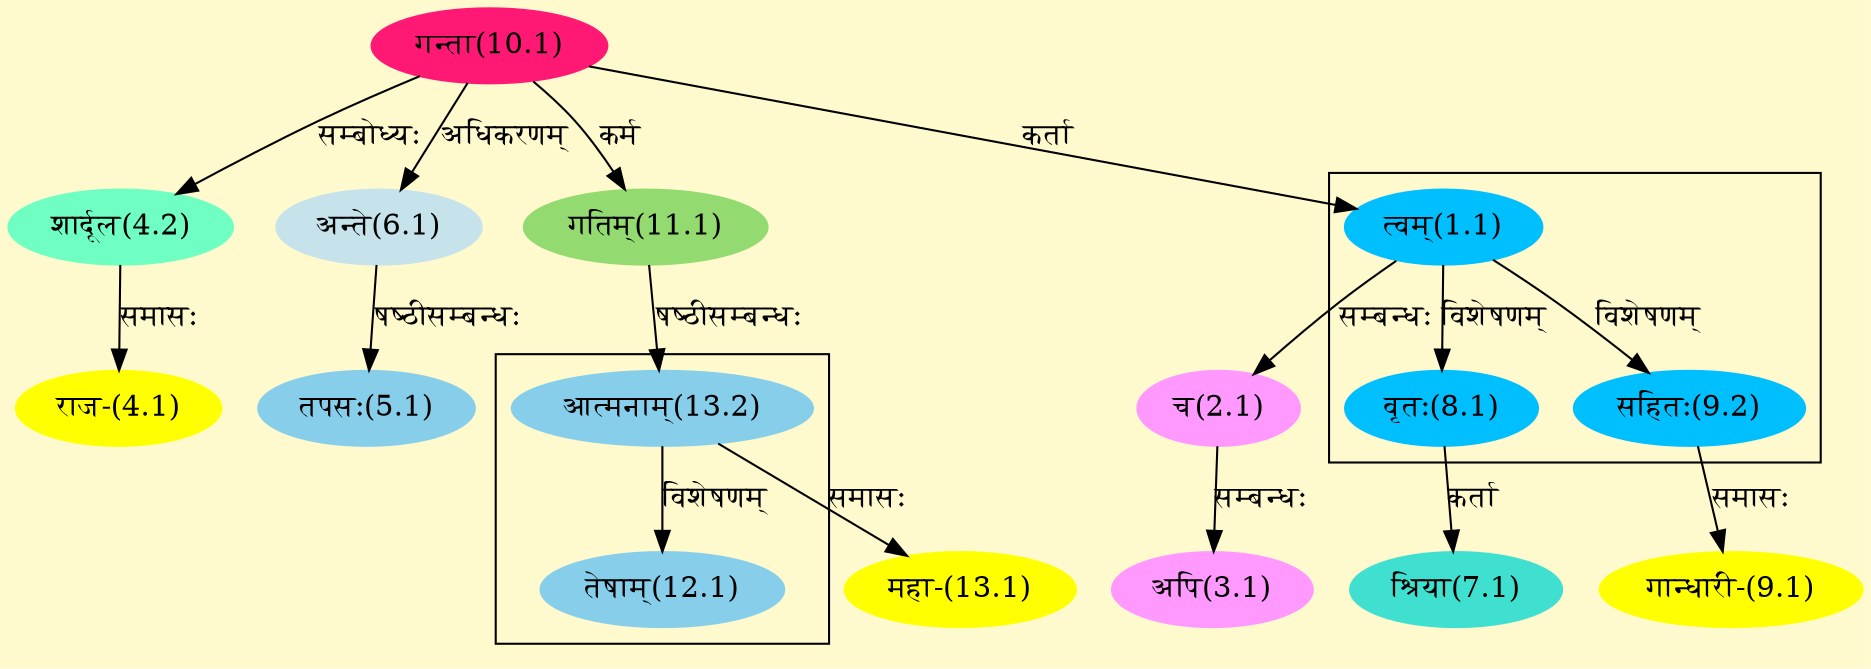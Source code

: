 digraph G{
rankdir=BT;
 compound=true;
 bgcolor="lemonchiffon1";

subgraph cluster_1{
Node8_1 [style=filled, color="#00BFFF" label = "वृतः(8.1)"]
Node1_1 [style=filled, color="#00BFFF" label = "त्वम्(1.1)"]
Node9_2 [style=filled, color="#00BFFF" label = "सहितः(9.2)"]

}

subgraph cluster_2{
Node12_1 [style=filled, color="#87CEEB" label = "तेषाम्(12.1)"]
Node13_2 [style=filled, color="#87CEEB" label = "आत्मनाम्(13.2)"]

}
Node1_1 [style=filled, color="#00BFFF" label = "त्वम्(1.1)"]
Node10_1 [style=filled, color="#FF1975" label = "गन्ता(10.1)"]
Node2_1 [style=filled, color="#FF99FF" label = "च(2.1)"]
Node3_1 [style=filled, color="#FF99FF" label = "अपि(3.1)"]
Node4_1 [style=filled, color="#FFFF00" label = "राज-(4.1)"]
Node4_2 [style=filled, color="#6FFFC3" label = "शार्दूल(4.2)"]
Node5_1 [style=filled, color="#87CEEB" label = "तपसः(5.1)"]
Node6_1 [style=filled, color="#C6E2EB" label = "अन्ते(6.1)"]
Node7_1 [style=filled, color="#40E0D0" label = "श्रिया(7.1)"]
Node8_1 [style=filled, color="#00BFFF" label = "वृतः(8.1)"]
Node9_1 [style=filled, color="#FFFF00" label = "गान्धारी-(9.1)"]
Node9_2 [style=filled, color="#00BFFF" label = "सहितः(9.2)"]
Node [style=filled, color="" label = "()"]
Node11_1 [style=filled, color="#93DB70" label = "गतिम्(11.1)"]
Node13_1 [style=filled, color="#FFFF00" label = "महा-(13.1)"]
Node13_2 [style=filled, color="#87CEEB" label = "आत्मनाम्(13.2)"]
/* Start of Relations section */

Node1_1 -> Node10_1 [  label="कर्ता"  dir="back" ]
Node2_1 -> Node1_1 [  label="सम्बन्धः"  dir="back" ]
Node3_1 -> Node2_1 [  label="सम्बन्धः"  dir="back" ]
Node4_1 -> Node4_2 [  label="समासः"  dir="back" ]
Node4_2 -> Node10_1 [  label="सम्बोध्यः"  dir="back" ]
Node5_1 -> Node6_1 [  label="षष्ठीसम्बन्धः"  dir="back" ]
Node6_1 -> Node10_1 [  label="अधिकरणम्"  dir="back" ]
Node7_1 -> Node8_1 [  label="कर्ता"  dir="back" ]
Node8_1 -> Node1_1 [  label="विशेषणम्"  dir="back" ]
Node9_1 -> Node9_2 [  label="समासः"  dir="back" ]
Node9_2 -> Node1_1 [  label="विशेषणम्"  dir="back" ]
Node11_1 -> Node10_1 [  label="कर्म"  dir="back" ]
Node12_1 -> Node13_2 [  label="विशेषणम्"  dir="back" ]
Node13_1 -> Node13_2 [  label="समासः"  dir="back" ]
Node13_2 -> Node11_1 [  label="षष्ठीसम्बन्धः"  dir="back" ]
}
